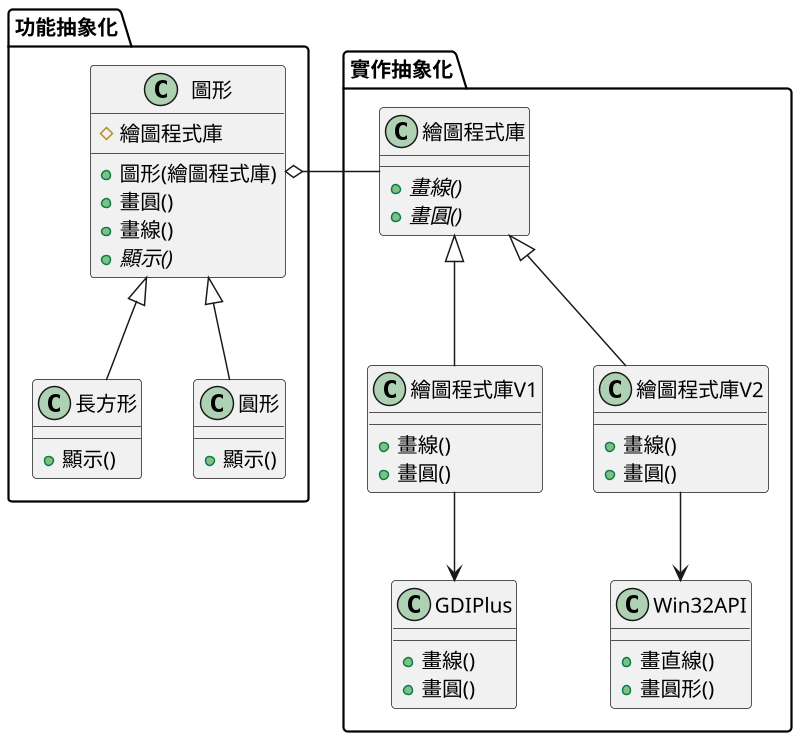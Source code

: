 @startuml

scale 800*800

skinparam defaultFontName "Noto Sans Mono CJK TC Regular"

package 功能抽象化 {
    class 圖形 {
        # 繪圖程式庫
        + 圖形(繪圖程式庫)
        + 畫圓()
        + 畫線()
        {abstract} + 顯示()
    }

    class 長方形 {
        + 顯示()
    }

    class 圓形 {
        + 顯示()
    }
}

package 實作抽象化 {
    class 繪圖程式庫 {
        {abstract} + 畫線()
        {abstract} + 畫圓()
    }

    class 繪圖程式庫V1 {
        + 畫線()
        + 畫圓()
    }

    class 繪圖程式庫V2 {
        + 畫線()
        + 畫圓()
    }

    class GDIPlus{
        + 畫線()
        + 畫圓()
    }

    class Win32API{
        + 畫直線()
        + 畫圓形()
    }
}

圖形 o- 繪圖程式庫
圖形 <|-down- 長方形
圖形 <|-down- 圓形
繪圖程式庫 <|-- 繪圖程式庫V1
繪圖程式庫 <|-- 繪圖程式庫V2
繪圖程式庫V1 -down-> GDIPlus
繪圖程式庫V2 -down-> Win32API

@enduml